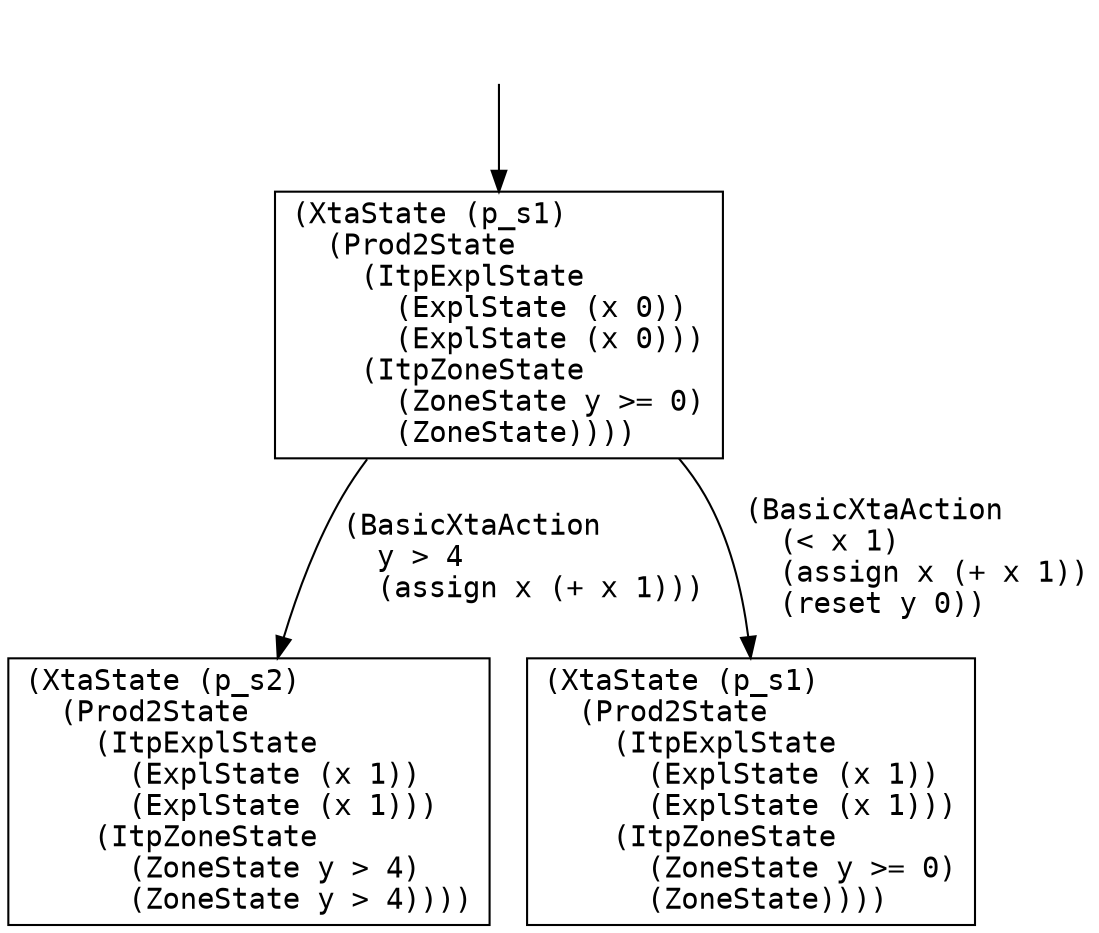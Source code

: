 digraph arg {
	label="";
		node_0 [label="(XtaState (p_s1)\l  (Prod2State\l    (ItpExplState\l      (ExplState (x 0))\l      (ExplState (x 0)))\l    (ItpZoneState\l      (ZoneState y >= 0)\l      (ZoneState))))\l",style="solid,filled",fontname="courier",fillcolor="#FFFFFF",color="#000000",shape=rectangle];
		node_2 [label="(XtaState (p_s2)\l  (Prod2State\l    (ItpExplState\l      (ExplState (x 1))\l      (ExplState (x 1)))\l    (ItpZoneState\l      (ZoneState y > 4)\l      (ZoneState y > 4))))\l",style="solid,filled",fontname="courier",fillcolor="#FFFFFF",color="#000000",shape=rectangle];
		node_1 [label="(XtaState (p_s1)\l  (Prod2State\l    (ItpExplState\l      (ExplState (x 1))\l      (ExplState (x 1)))\l    (ItpZoneState\l      (ZoneState y >= 0)\l      (ZoneState))))\l",style="solid,filled",fontname="courier",fillcolor="#FFFFFF",color="#000000",shape=rectangle];
		phantom_init0 [label="\n",style="solid,filled",fillcolor="#FFFFFF",color="#FFFFFF",shape=ellipse];
	node_0 -> node_2 [label="(BasicXtaAction\l  y > 4\l  (assign x (+ x 1)))\l",color="#000000",style=solid,fontname="courier"];
	node_0 -> node_1 [label="(BasicXtaAction\l  (< x 1)\l  (assign x (+ x 1))\l  (reset y 0))\l",color="#000000",style=solid,fontname="courier"];
	phantom_init0 -> node_0 [label="\n",color="#000000",style=solid];
}